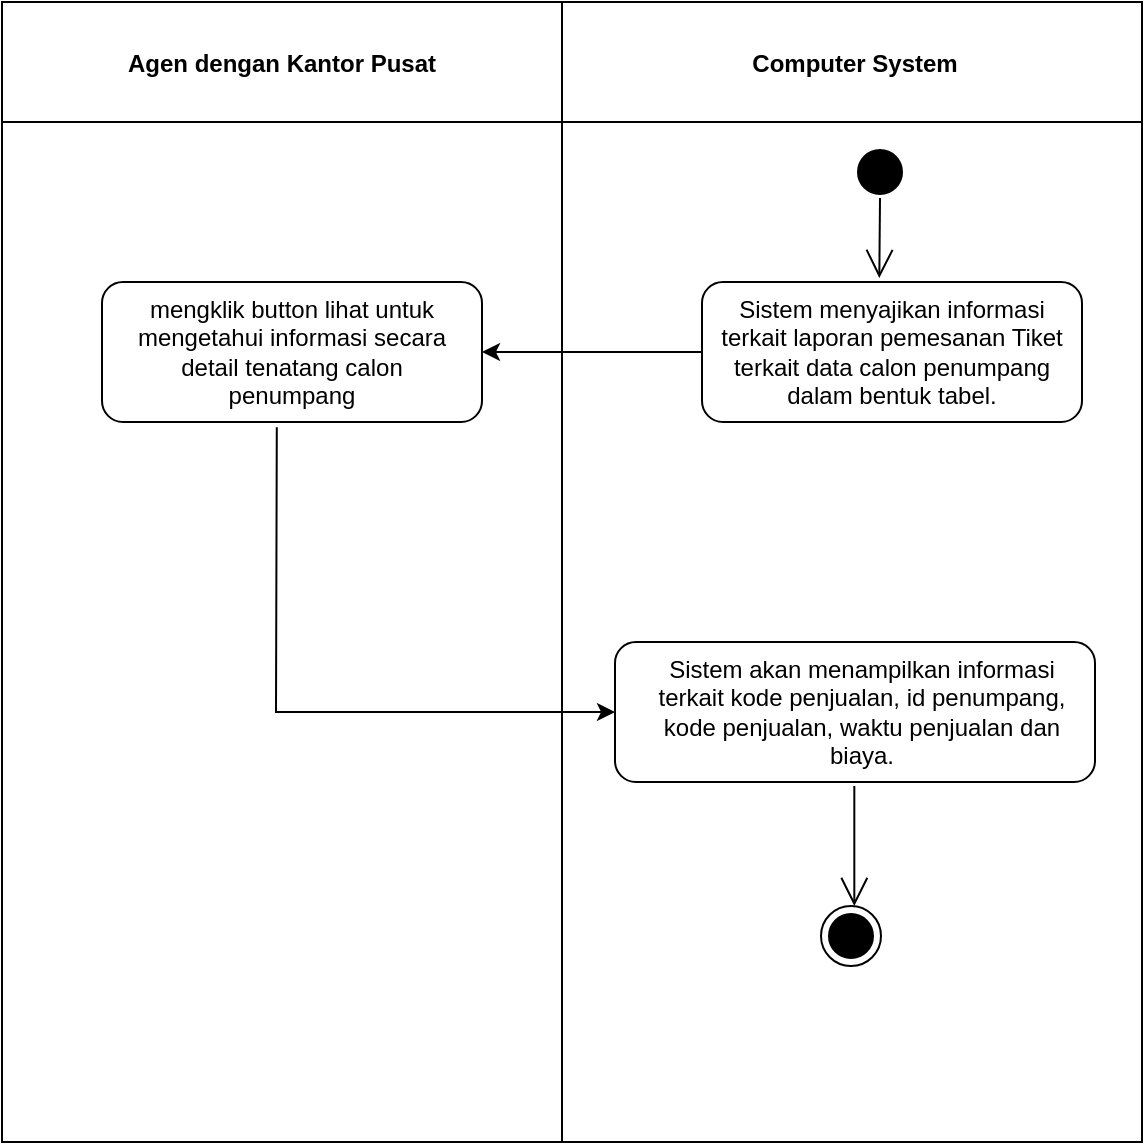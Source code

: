<mxfile version="20.7.4" type="device" pages="2"><diagram id="fzYtFEE2aGmvZtqKyK_m" name="Lihat Tiket"><mxGraphModel dx="794" dy="1562" grid="1" gridSize="10" guides="1" tooltips="1" connect="1" arrows="1" fold="1" page="1" pageScale="1" pageWidth="850" pageHeight="1100" math="0" shadow="0"><root><mxCell id="0"/><mxCell id="1" parent="0"/><mxCell id="LLcMNdsuSrFUatU_9KS7-2" value="" style="rounded=0;whiteSpace=wrap;html=1;" parent="1" vertex="1"><mxGeometry x="160" y="-1040" width="560" height="570" as="geometry"/></mxCell><mxCell id="LLcMNdsuSrFUatU_9KS7-3" value="" style="rounded=0;whiteSpace=wrap;html=1;" parent="1" vertex="1"><mxGeometry x="150" y="-1040" width="280" height="570" as="geometry"/></mxCell><mxCell id="LLcMNdsuSrFUatU_9KS7-5" value="" style="rounded=0;whiteSpace=wrap;html=1;" parent="1" vertex="1"><mxGeometry x="150" y="-1040" width="570" height="60" as="geometry"/></mxCell><mxCell id="LLcMNdsuSrFUatU_9KS7-6" value="" style="rounded=0;whiteSpace=wrap;html=1;" parent="1" vertex="1"><mxGeometry x="150" y="-1040" width="280" height="60" as="geometry"/></mxCell><mxCell id="LLcMNdsuSrFUatU_9KS7-10" value="" style="ellipse;html=1;shape=startState;fillColor=#000000;strokeColor=#000000;" parent="1" vertex="1"><mxGeometry x="574" y="-970" width="30" height="30" as="geometry"/></mxCell><mxCell id="LLcMNdsuSrFUatU_9KS7-15" value="Sistem menyajikan informasi terkait laporan pemesanan Tiket terkait data calon penumpang dalam bentuk tabel." style="rounded=1;whiteSpace=wrap;html=1;" parent="1" vertex="1"><mxGeometry x="500" y="-900" width="190" height="70" as="geometry"/></mxCell><mxCell id="LLcMNdsuSrFUatU_9KS7-33" value="" style="rounded=1;whiteSpace=wrap;html=1;" parent="1" vertex="1"><mxGeometry x="200" y="-900" width="190" height="70" as="geometry"/></mxCell><mxCell id="LLcMNdsuSrFUatU_9KS7-34" value="mengklik button lihat untuk mengetahui informasi secara detail tenatang calon penumpang" style="text;html=1;strokeColor=none;fillColor=none;align=center;verticalAlign=middle;whiteSpace=wrap;rounded=0;" parent="1" vertex="1"><mxGeometry x="210" y="-880" width="170" height="30" as="geometry"/></mxCell><mxCell id="LLcMNdsuSrFUatU_9KS7-37" value="" style="rounded=1;whiteSpace=wrap;html=1;" parent="1" vertex="1"><mxGeometry x="456.5" y="-720" width="240" height="70" as="geometry"/></mxCell><mxCell id="LLcMNdsuSrFUatU_9KS7-38" value="&lt;span id=&quot;docs-internal-guid-ecc937ca-7fff-b498-ff3d-66d979807ad6&quot;&gt;&lt;span style=&quot;background-color: transparent; font-variant-numeric: normal; font-variant-east-asian: normal; vertical-align: baseline;&quot;&gt;&lt;font style=&quot;font-size: 12px;&quot;&gt;Sistem akan menampilkan informasi terkait kode penjualan, id penumpang, kode penjualan, waktu penjualan dan biaya.&lt;/font&gt;&lt;/span&gt;&lt;/span&gt;" style="text;html=1;strokeColor=none;fillColor=none;align=center;verticalAlign=middle;whiteSpace=wrap;rounded=0;" parent="1" vertex="1"><mxGeometry x="470" y="-700" width="220" height="30" as="geometry"/></mxCell><mxCell id="LLcMNdsuSrFUatU_9KS7-40" value="" style="ellipse;html=1;shape=endState;fillColor=#000000;strokeColor=#000000;" parent="1" vertex="1"><mxGeometry x="559.5" y="-588" width="30" height="30" as="geometry"/></mxCell><mxCell id="LLcMNdsuSrFUatU_9KS7-44" value="Agen dengan Kantor Pusat" style="text;align=center;fontStyle=1;verticalAlign=middle;spacingLeft=3;spacingRight=3;strokeColor=none;rotatable=0;points=[[0,0.5],[1,0.5]];portConstraint=eastwest;" parent="1" vertex="1"><mxGeometry x="250" y="-1023" width="80" height="26" as="geometry"/></mxCell><mxCell id="LLcMNdsuSrFUatU_9KS7-45" value="Computer System" style="text;align=center;fontStyle=1;verticalAlign=middle;spacingLeft=3;spacingRight=3;strokeColor=none;rotatable=0;points=[[0,0.5],[1,0.5]];portConstraint=eastwest;" parent="1" vertex="1"><mxGeometry x="536.5" y="-1023" width="80" height="26" as="geometry"/></mxCell><mxCell id="kRzmGYzsAsfbjJtH6zPh-3" value="" style="endArrow=open;endFill=1;endSize=12;html=1;rounded=0;strokeColor=#000000;" parent="1" edge="1"><mxGeometry width="160" relative="1" as="geometry"><mxPoint x="589" y="-942" as="sourcePoint"/><mxPoint x="588.66" y="-902" as="targetPoint"/><Array as="points"/></mxGeometry></mxCell><mxCell id="kRzmGYzsAsfbjJtH6zPh-8" value="" style="endArrow=open;endFill=1;endSize=12;html=1;rounded=0;strokeColor=#000000;entryX=0.5;entryY=0;entryDx=0;entryDy=0;" parent="1" edge="1"><mxGeometry width="160" relative="1" as="geometry"><mxPoint x="576.16" y="-648" as="sourcePoint"/><mxPoint x="576.16" y="-588" as="targetPoint"/><Array as="points"/></mxGeometry></mxCell><mxCell id="izjgjbaSbCUiW0PioDum-1" value="" style="endArrow=classic;html=1;rounded=0;entryX=1;entryY=0.5;entryDx=0;entryDy=0;exitX=0;exitY=0.5;exitDx=0;exitDy=0;" edge="1" parent="1" source="LLcMNdsuSrFUatU_9KS7-15" target="LLcMNdsuSrFUatU_9KS7-33"><mxGeometry width="50" height="50" relative="1" as="geometry"><mxPoint x="460" y="-810" as="sourcePoint"/><mxPoint x="510" y="-860" as="targetPoint"/></mxGeometry></mxCell><mxCell id="izjgjbaSbCUiW0PioDum-2" value="" style="endArrow=classic;html=1;rounded=0;exitX=0.46;exitY=1.038;exitDx=0;exitDy=0;exitPerimeter=0;entryX=0;entryY=0.5;entryDx=0;entryDy=0;" edge="1" parent="1" source="LLcMNdsuSrFUatU_9KS7-33" target="LLcMNdsuSrFUatU_9KS7-37"><mxGeometry width="50" height="50" relative="1" as="geometry"><mxPoint x="460" y="-640" as="sourcePoint"/><mxPoint x="510" y="-690" as="targetPoint"/><Array as="points"><mxPoint x="287" y="-685"/></Array></mxGeometry></mxCell></root></mxGraphModel></diagram><diagram id="7r05zJE8zZcWgfmIbCgo" name="Edit Tiket"><mxGraphModel dx="794" dy="1562" grid="1" gridSize="10" guides="1" tooltips="1" connect="1" arrows="1" fold="1" page="1" pageScale="1" pageWidth="850" pageHeight="1100" math="0" shadow="0"><root><mxCell id="0"/><mxCell id="1" parent="0"/><mxCell id="15aP0xhOKy3kT9-uO5kb-1" value="" style="rounded=0;whiteSpace=wrap;html=1;" vertex="1" parent="1"><mxGeometry x="160" y="-980" width="560" height="550" as="geometry"/></mxCell><mxCell id="15aP0xhOKy3kT9-uO5kb-2" value="" style="rounded=0;whiteSpace=wrap;html=1;" vertex="1" parent="1"><mxGeometry x="150" y="-980" width="280" height="550" as="geometry"/></mxCell><mxCell id="15aP0xhOKy3kT9-uO5kb-3" value="" style="rounded=0;whiteSpace=wrap;html=1;" vertex="1" parent="1"><mxGeometry x="150" y="-1040" width="570" height="60" as="geometry"/></mxCell><mxCell id="15aP0xhOKy3kT9-uO5kb-4" value="" style="rounded=0;whiteSpace=wrap;html=1;" vertex="1" parent="1"><mxGeometry x="150" y="-1040" width="280" height="60" as="geometry"/></mxCell><mxCell id="15aP0xhOKy3kT9-uO5kb-5" value="" style="ellipse;html=1;shape=startState;fillColor=#000000;strokeColor=#000000;" vertex="1" parent="1"><mxGeometry x="574" y="-970" width="30" height="30" as="geometry"/></mxCell><mxCell id="15aP0xhOKy3kT9-uO5kb-6" value="Sistem menyajikan informasi terkait laporan pemesanan Tiket terkait data calon penumpang dalam bentuk tabel." style="rounded=1;whiteSpace=wrap;html=1;" vertex="1" parent="1"><mxGeometry x="500" y="-900" width="190" height="70" as="geometry"/></mxCell><mxCell id="15aP0xhOKy3kT9-uO5kb-7" value="" style="rounded=1;whiteSpace=wrap;html=1;" vertex="1" parent="1"><mxGeometry x="200" y="-900" width="190" height="70" as="geometry"/></mxCell><mxCell id="15aP0xhOKy3kT9-uO5kb-8" value="mengklik button lihat untuk mengetahui informasi secara detail tenatang calon penumpang" style="text;html=1;strokeColor=none;fillColor=none;align=center;verticalAlign=middle;whiteSpace=wrap;rounded=0;" vertex="1" parent="1"><mxGeometry x="210" y="-880" width="170" height="30" as="geometry"/></mxCell><mxCell id="15aP0xhOKy3kT9-uO5kb-9" value="" style="rounded=1;whiteSpace=wrap;html=1;" vertex="1" parent="1"><mxGeometry x="456.5" y="-760" width="240" height="70" as="geometry"/></mxCell><mxCell id="15aP0xhOKy3kT9-uO5kb-10" value="&lt;span id=&quot;docs-internal-guid-fcf260c0-7fff-087b-872e-979d3849e6b1&quot;&gt;&lt;span style=&quot;background-color: transparent; font-variant-numeric: normal; font-variant-east-asian: normal; vertical-align: baseline;&quot;&gt;&lt;font style=&quot;font-size: 12px;&quot;&gt;Sistem menampilkan pop up untuk menginput data yang akan di edit yaitu: id penumpang, nama calon penumpang, dan nomor telepon.&lt;/font&gt;&lt;/span&gt;&lt;/span&gt;" style="text;html=1;strokeColor=none;fillColor=none;align=center;verticalAlign=middle;whiteSpace=wrap;rounded=0;" vertex="1" parent="1"><mxGeometry x="470" y="-740" width="220" height="30" as="geometry"/></mxCell><mxCell id="15aP0xhOKy3kT9-uO5kb-11" value="" style="ellipse;html=1;shape=endState;fillColor=#000000;strokeColor=#000000;" vertex="1" parent="1"><mxGeometry x="565" y="-490" width="30" height="30" as="geometry"/></mxCell><mxCell id="15aP0xhOKy3kT9-uO5kb-12" value="Agen dengan Kantor Pusat" style="text;align=center;fontStyle=1;verticalAlign=middle;spacingLeft=3;spacingRight=3;strokeColor=none;rotatable=0;points=[[0,0.5],[1,0.5]];portConstraint=eastwest;" vertex="1" parent="1"><mxGeometry x="250" y="-1023" width="80" height="26" as="geometry"/></mxCell><mxCell id="15aP0xhOKy3kT9-uO5kb-13" value="Computer System" style="text;align=center;fontStyle=1;verticalAlign=middle;spacingLeft=3;spacingRight=3;strokeColor=none;rotatable=0;points=[[0,0.5],[1,0.5]];portConstraint=eastwest;" vertex="1" parent="1"><mxGeometry x="536.5" y="-1023" width="80" height="26" as="geometry"/></mxCell><mxCell id="15aP0xhOKy3kT9-uO5kb-14" value="" style="endArrow=open;endFill=1;endSize=12;html=1;rounded=0;strokeColor=#000000;" edge="1" parent="1"><mxGeometry width="160" relative="1" as="geometry"><mxPoint x="589" y="-942" as="sourcePoint"/><mxPoint x="588.66" y="-902" as="targetPoint"/><Array as="points"/></mxGeometry></mxCell><mxCell id="15aP0xhOKy3kT9-uO5kb-15" value="" style="endArrow=open;endFill=1;endSize=12;html=1;rounded=0;strokeColor=#000000;entryX=0.5;entryY=0;entryDx=0;entryDy=0;" edge="1" parent="1"><mxGeometry width="160" relative="1" as="geometry"><mxPoint x="581.66" y="-550" as="sourcePoint"/><mxPoint x="581.66" y="-490" as="targetPoint"/><Array as="points"/></mxGeometry></mxCell><mxCell id="15aP0xhOKy3kT9-uO5kb-16" value="" style="endArrow=classic;html=1;rounded=0;entryX=1;entryY=0.5;entryDx=0;entryDy=0;exitX=0;exitY=0.5;exitDx=0;exitDy=0;" edge="1" parent="1" source="15aP0xhOKy3kT9-uO5kb-6" target="15aP0xhOKy3kT9-uO5kb-7"><mxGeometry width="50" height="50" relative="1" as="geometry"><mxPoint x="460" y="-810" as="sourcePoint"/><mxPoint x="510" y="-860" as="targetPoint"/></mxGeometry></mxCell><mxCell id="15aP0xhOKy3kT9-uO5kb-17" value="" style="endArrow=classic;html=1;rounded=0;exitX=0.46;exitY=1.038;exitDx=0;exitDy=0;exitPerimeter=0;entryX=0;entryY=0.5;entryDx=0;entryDy=0;" edge="1" parent="1" source="15aP0xhOKy3kT9-uO5kb-7" target="15aP0xhOKy3kT9-uO5kb-9"><mxGeometry width="50" height="50" relative="1" as="geometry"><mxPoint x="460" y="-640" as="sourcePoint"/><mxPoint x="510" y="-690" as="targetPoint"/><Array as="points"><mxPoint x="287" y="-725"/></Array></mxGeometry></mxCell><mxCell id="1T8rKSsQCrM1z8ynHwFC-1" value="&lt;span id=&quot;docs-internal-guid-1a7acc7f-7fff-30d2-17eb-3ac0f0d5f238&quot;&gt;&lt;span style=&quot;background-color: transparent; font-variant-numeric: normal; font-variant-east-asian: normal; vertical-align: baseline;&quot;&gt;&lt;font style=&quot;font-size: 12px;&quot;&gt;Agen mengisi data yang akan diedit seperti id penumpang, nama calon penumpang, dan nomor telepon. Kemudian mengklik tombol edit untuk mengubah data tersebut.&lt;/font&gt;&lt;/span&gt;&lt;/span&gt;" style="rounded=1;whiteSpace=wrap;html=1;" vertex="1" parent="1"><mxGeometry x="170" y="-620" width="240" height="70" as="geometry"/></mxCell><mxCell id="7VFNPst25coaans9iZpP-1" value="&lt;span id=&quot;docs-internal-guid-b33eae1b-7fff-05ae-9867-df8ba609eb0d&quot;&gt;&lt;span style=&quot;background-color: transparent; font-variant-numeric: normal; font-variant-east-asian: normal; vertical-align: baseline;&quot;&gt;&lt;font style=&quot;font-size: 12px;&quot;&gt;Sistem menampilkan notifikasi berhasil apabila data yang diubah sukses. Namun apabila gagal maka sistem juga akan memberikan notifikasi gagal.&lt;/font&gt;&lt;/span&gt;&lt;/span&gt;" style="rounded=1;whiteSpace=wrap;html=1;" vertex="1" parent="1"><mxGeometry x="460" y="-620" width="240" height="70" as="geometry"/></mxCell><mxCell id="ySf8NVbgWM72I7fA_hew-1" value="" style="endArrow=classic;html=1;rounded=0;fontFamily=Helvetica;fontSize=12;exitX=1;exitY=0.5;exitDx=0;exitDy=0;entryX=0;entryY=0.5;entryDx=0;entryDy=0;" edge="1" parent="1" source="1T8rKSsQCrM1z8ynHwFC-1" target="7VFNPst25coaans9iZpP-1"><mxGeometry width="50" height="50" relative="1" as="geometry"><mxPoint x="390" y="-510" as="sourcePoint"/><mxPoint x="440" y="-560" as="targetPoint"/></mxGeometry></mxCell><mxCell id="ySf8NVbgWM72I7fA_hew-2" value="" style="endArrow=classic;html=1;rounded=0;fontFamily=Helvetica;fontSize=12;exitX=0.531;exitY=0.99;exitDx=0;exitDy=0;exitPerimeter=0;entryX=0.5;entryY=0;entryDx=0;entryDy=0;" edge="1" parent="1" source="15aP0xhOKy3kT9-uO5kb-9" target="1T8rKSsQCrM1z8ynHwFC-1"><mxGeometry width="50" height="50" relative="1" as="geometry"><mxPoint x="390" y="-510" as="sourcePoint"/><mxPoint x="440" y="-560" as="targetPoint"/><Array as="points"><mxPoint x="584" y="-660"/><mxPoint x="290" y="-660"/></Array></mxGeometry></mxCell></root></mxGraphModel></diagram></mxfile>